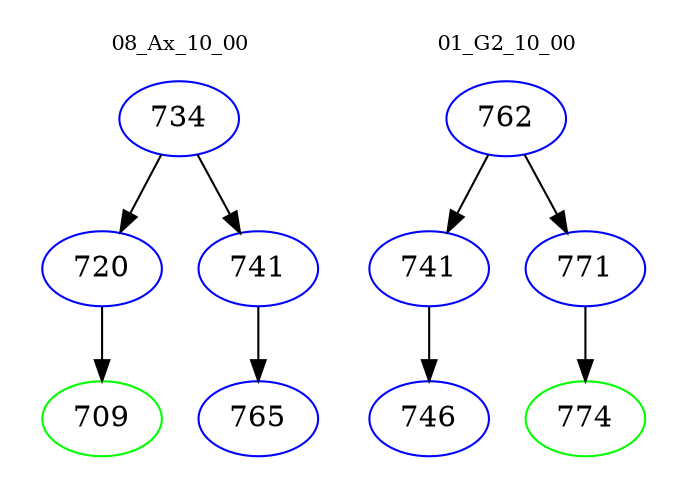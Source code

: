 digraph{
subgraph cluster_0 {
color = white
label = "08_Ax_10_00";
fontsize=10;
T0_734 [label="734", color="blue"]
T0_734 -> T0_720 [color="black"]
T0_720 [label="720", color="blue"]
T0_720 -> T0_709 [color="black"]
T0_709 [label="709", color="green"]
T0_734 -> T0_741 [color="black"]
T0_741 [label="741", color="blue"]
T0_741 -> T0_765 [color="black"]
T0_765 [label="765", color="blue"]
}
subgraph cluster_1 {
color = white
label = "01_G2_10_00";
fontsize=10;
T1_762 [label="762", color="blue"]
T1_762 -> T1_741 [color="black"]
T1_741 [label="741", color="blue"]
T1_741 -> T1_746 [color="black"]
T1_746 [label="746", color="blue"]
T1_762 -> T1_771 [color="black"]
T1_771 [label="771", color="blue"]
T1_771 -> T1_774 [color="black"]
T1_774 [label="774", color="green"]
}
}
